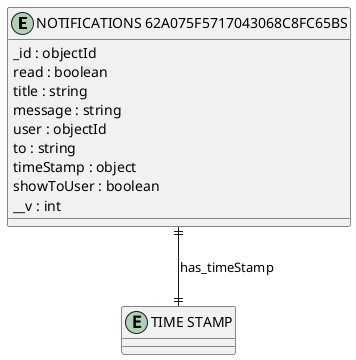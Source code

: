 @startuml NOTIFICATIONS_62A075F5717043068C8FC65BS_Diagram

entity "NOTIFICATIONS 62A075F5717043068C8FC65BS" as NOTIFICATIONS_62A075F5717043068C8FC65BS {
  _id : objectId
  read : boolean
  title : string
  message : string
  user : objectId
  to : string
  timeStamp : object
  showToUser : boolean
  __v : int
}

entity "TIME STAMP" as TIME_STAMP {
}

' // Relationships
NOTIFICATIONS_62A075F5717043068C8FC65BS ||--|| TIME_STAMP : has_timeStamp
@enduml